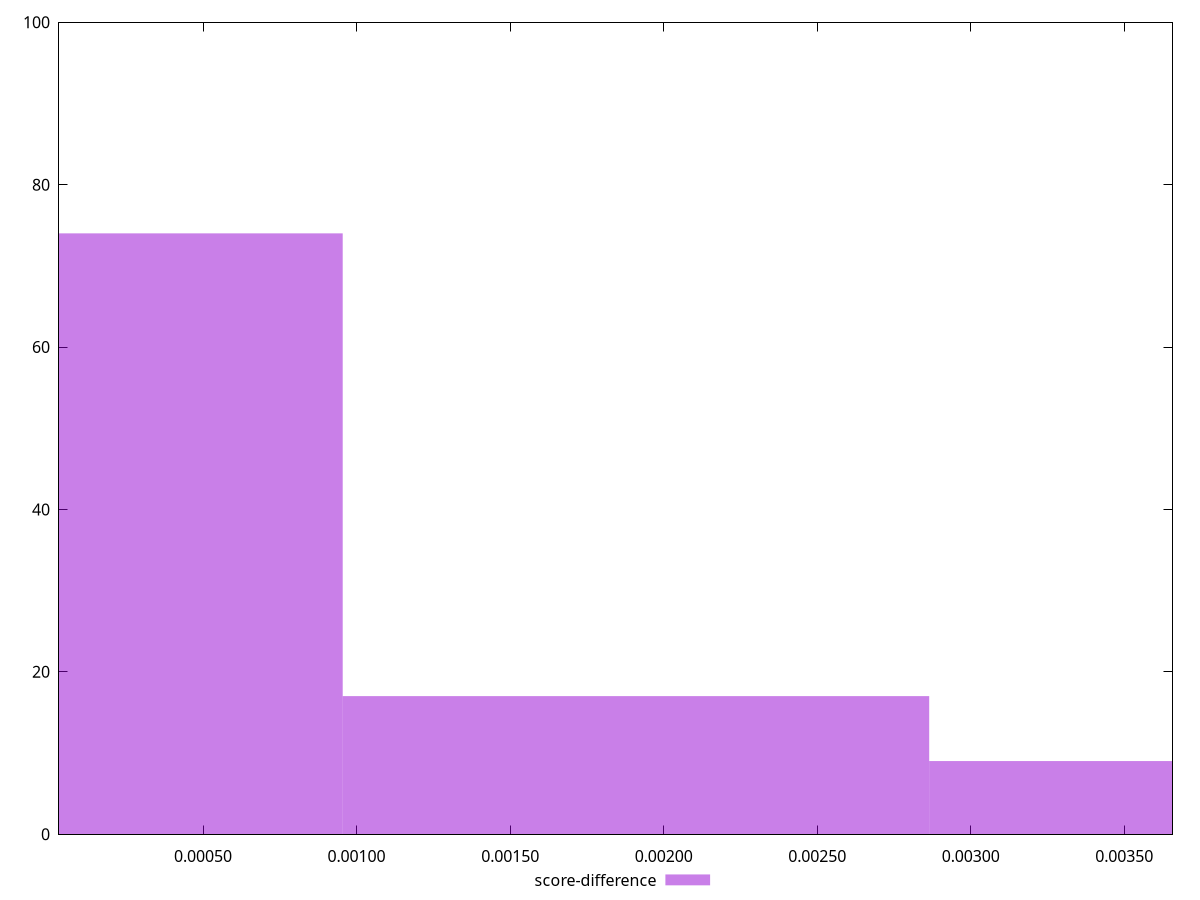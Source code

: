 reset

$scoreDifference <<EOF
0.0019097035866680431 17
0 74
0.0038194071733360863 9
EOF

set key outside below
set boxwidth 0.0019097035866680431
set xrange [0.00003106272336883542:0.0036567788716160843]
set yrange [0:100]
set trange [0:100]
set style fill transparent solid 0.5 noborder
set terminal svg size 640, 490 enhanced background rgb 'white'
set output "report_00008_2021-01-22T20:58:29.167/cumulative-layout-shift/samples/pages+cached+noexternal+nofonts+nosvg+noimg+nocss/score-difference/histogram.svg"

plot $scoreDifference title "score-difference" with boxes

reset
